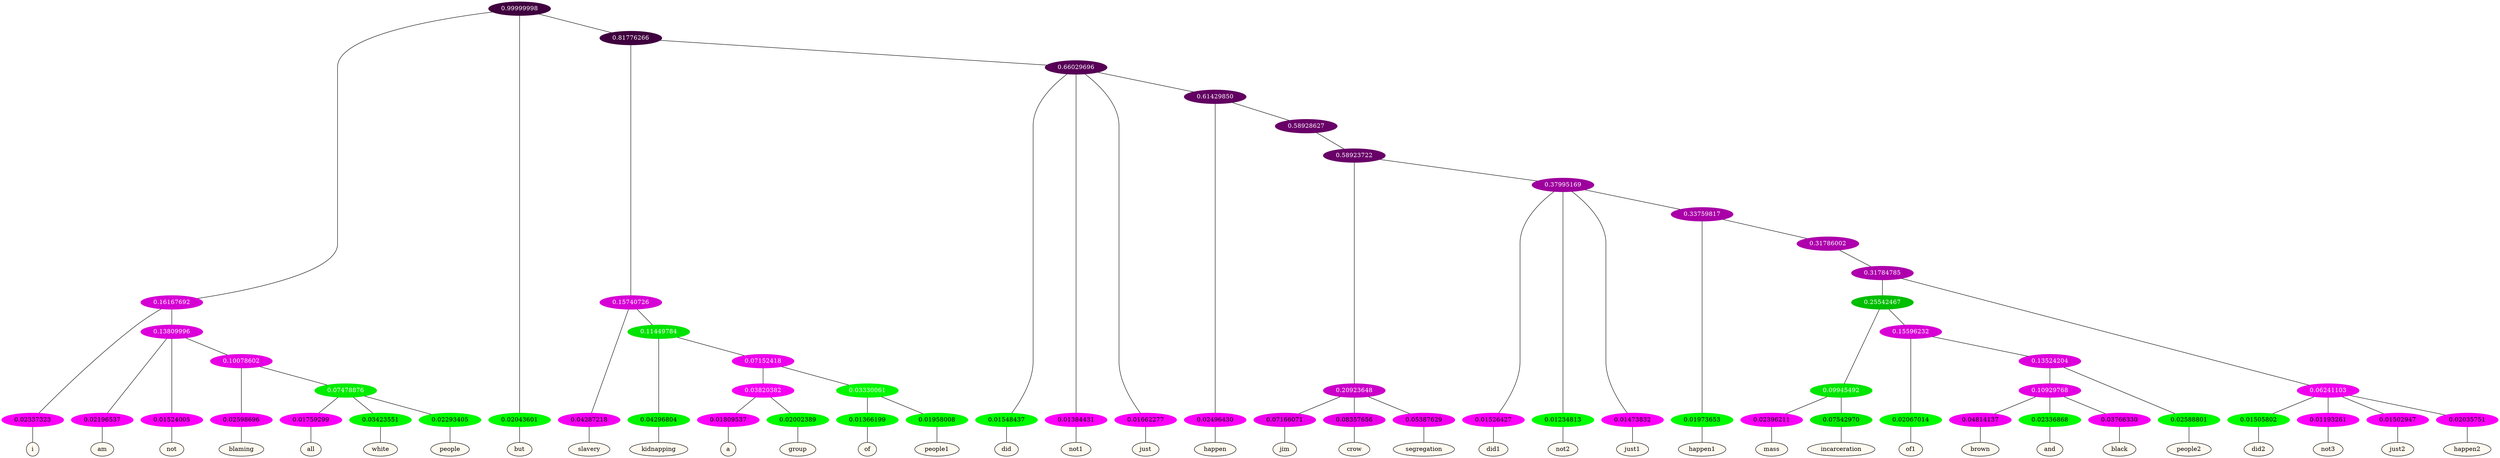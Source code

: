 graph {
	node [format=png height=0.15 nodesep=0.001 ordering=out overlap=prism overlap_scaling=0.01 ranksep=0.001 ratio=0.2 style=filled width=0.15]
	{
		rank=same
		a_w_4 [label=i color=black fillcolor=floralwhite style="filled,solid"]
		a_w_8 [label=am color=black fillcolor=floralwhite style="filled,solid"]
		a_w_9 [label=not color=black fillcolor=floralwhite style="filled,solid"]
		a_w_17 [label=blaming color=black fillcolor=floralwhite style="filled,solid"]
		a_w_23 [label=all color=black fillcolor=floralwhite style="filled,solid"]
		a_w_24 [label=white color=black fillcolor=floralwhite style="filled,solid"]
		a_w_25 [label=people color=black fillcolor=floralwhite style="filled,solid"]
		a_w_2 [label=but color=black fillcolor=floralwhite style="filled,solid"]
		a_w_11 [label=slavery color=black fillcolor=floralwhite style="filled,solid"]
		a_w_19 [label=kidnapping color=black fillcolor=floralwhite style="filled,solid"]
		a_w_29 [label=a color=black fillcolor=floralwhite style="filled,solid"]
		a_w_30 [label=group color=black fillcolor=floralwhite style="filled,solid"]
		a_w_31 [label=of color=black fillcolor=floralwhite style="filled,solid"]
		a_w_32 [label=people1 color=black fillcolor=floralwhite style="filled,solid"]
		a_w_13 [label=did color=black fillcolor=floralwhite style="filled,solid"]
		a_w_14 [label=not1 color=black fillcolor=floralwhite style="filled,solid"]
		a_w_15 [label=just color=black fillcolor=floralwhite style="filled,solid"]
		a_w_21 [label=happen color=black fillcolor=floralwhite style="filled,solid"]
		a_w_35 [label=jim color=black fillcolor=floralwhite style="filled,solid"]
		a_w_36 [label=crow color=black fillcolor=floralwhite style="filled,solid"]
		a_w_37 [label=segregation color=black fillcolor=floralwhite style="filled,solid"]
		a_w_38 [label=did1 color=black fillcolor=floralwhite style="filled,solid"]
		a_w_39 [label=not2 color=black fillcolor=floralwhite style="filled,solid"]
		a_w_40 [label=just1 color=black fillcolor=floralwhite style="filled,solid"]
		a_w_42 [label=happen1 color=black fillcolor=floralwhite style="filled,solid"]
		a_w_53 [label=mass color=black fillcolor=floralwhite style="filled,solid"]
		a_w_54 [label=incarceration color=black fillcolor=floralwhite style="filled,solid"]
		a_w_55 [label=of1 color=black fillcolor=floralwhite style="filled,solid"]
		a_w_59 [label=brown color=black fillcolor=floralwhite style="filled,solid"]
		a_w_60 [label=and color=black fillcolor=floralwhite style="filled,solid"]
		a_w_61 [label=black color=black fillcolor=floralwhite style="filled,solid"]
		a_w_58 [label=people2 color=black fillcolor=floralwhite style="filled,solid"]
		a_w_49 [label=did2 color=black fillcolor=floralwhite style="filled,solid"]
		a_w_50 [label=not3 color=black fillcolor=floralwhite style="filled,solid"]
		a_w_51 [label=just2 color=black fillcolor=floralwhite style="filled,solid"]
		a_w_52 [label=happen2 color=black fillcolor=floralwhite style="filled,solid"]
	}
	a_n_4 -- a_w_4
	a_n_8 -- a_w_8
	a_n_9 -- a_w_9
	a_n_17 -- a_w_17
	a_n_23 -- a_w_23
	a_n_24 -- a_w_24
	a_n_25 -- a_w_25
	a_n_2 -- a_w_2
	a_n_11 -- a_w_11
	a_n_19 -- a_w_19
	a_n_29 -- a_w_29
	a_n_30 -- a_w_30
	a_n_31 -- a_w_31
	a_n_32 -- a_w_32
	a_n_13 -- a_w_13
	a_n_14 -- a_w_14
	a_n_15 -- a_w_15
	a_n_21 -- a_w_21
	a_n_35 -- a_w_35
	a_n_36 -- a_w_36
	a_n_37 -- a_w_37
	a_n_38 -- a_w_38
	a_n_39 -- a_w_39
	a_n_40 -- a_w_40
	a_n_42 -- a_w_42
	a_n_53 -- a_w_53
	a_n_54 -- a_w_54
	a_n_55 -- a_w_55
	a_n_59 -- a_w_59
	a_n_60 -- a_w_60
	a_n_61 -- a_w_61
	a_n_58 -- a_w_58
	a_n_49 -- a_w_49
	a_n_50 -- a_w_50
	a_n_51 -- a_w_51
	a_n_52 -- a_w_52
	{
		rank=same
		a_n_4 [label=0.02337323 color="0.835 1.000 0.977" fontcolor=black]
		a_n_8 [label=0.02196537 color="0.835 1.000 0.978" fontcolor=black]
		a_n_9 [label=0.01524005 color="0.835 1.000 0.985" fontcolor=black]
		a_n_17 [label=0.02598696 color="0.835 1.000 0.974" fontcolor=black]
		a_n_23 [label=0.01759299 color="0.835 1.000 0.982" fontcolor=black]
		a_n_24 [label=0.03423551 color="0.334 1.000 0.966" fontcolor=black]
		a_n_25 [label=0.02293405 color="0.334 1.000 0.977" fontcolor=black]
		a_n_2 [label=0.02043601 color="0.334 1.000 0.980" fontcolor=black]
		a_n_11 [label=0.04287218 color="0.835 1.000 0.957" fontcolor=black]
		a_n_19 [label=0.04296804 color="0.334 1.000 0.957" fontcolor=black]
		a_n_29 [label=0.01809537 color="0.835 1.000 0.982" fontcolor=black]
		a_n_30 [label=0.02002389 color="0.334 1.000 0.980" fontcolor=black]
		a_n_31 [label=0.01366199 color="0.334 1.000 0.986" fontcolor=black]
		a_n_32 [label=0.01958008 color="0.334 1.000 0.980" fontcolor=black]
		a_n_13 [label=0.01548437 color="0.334 1.000 0.985" fontcolor=black]
		a_n_14 [label=0.01384431 color="0.835 1.000 0.986" fontcolor=black]
		a_n_15 [label=0.01662277 color="0.835 1.000 0.983" fontcolor=black]
		a_n_21 [label=0.02496430 color="0.835 1.000 0.975" fontcolor=black]
		a_n_35 [label=0.07166071 color="0.835 1.000 0.928" fontcolor=black]
		a_n_36 [label=0.08357656 color="0.835 1.000 0.916" fontcolor=black]
		a_n_37 [label=0.05387629 color="0.835 1.000 0.946" fontcolor=black]
		a_n_38 [label=0.01526427 color="0.835 1.000 0.985" fontcolor=black]
		a_n_39 [label=0.01234813 color="0.334 1.000 0.988" fontcolor=black]
		a_n_40 [label=0.01473832 color="0.835 1.000 0.985" fontcolor=black]
		a_n_42 [label=0.01973653 color="0.334 1.000 0.980" fontcolor=black]
		a_n_53 [label=0.02396211 color="0.835 1.000 0.976" fontcolor=black]
		a_n_54 [label=0.07542970 color="0.334 1.000 0.925" fontcolor=black]
		a_n_55 [label=0.02067014 color="0.334 1.000 0.979" fontcolor=black]
		a_n_59 [label=0.04814137 color="0.835 1.000 0.952" fontcolor=black]
		a_n_60 [label=0.02336868 color="0.334 1.000 0.977" fontcolor=black]
		a_n_61 [label=0.03766330 color="0.835 1.000 0.962" fontcolor=black]
		a_n_58 [label=0.02588801 color="0.334 1.000 0.974" fontcolor=black]
		a_n_49 [label=0.01505802 color="0.334 1.000 0.985" fontcolor=black]
		a_n_50 [label=0.01193261 color="0.835 1.000 0.988" fontcolor=black]
		a_n_51 [label=0.01502947 color="0.835 1.000 0.985" fontcolor=black]
		a_n_52 [label=0.02035751 color="0.835 1.000 0.980" fontcolor=black]
	}
	a_n_0 [label=0.99999998 color="0.835 1.000 0.250" fontcolor=grey99]
	a_n_1 [label=0.16167692 color="0.835 1.000 0.838" fontcolor=grey99]
	a_n_0 -- a_n_1
	a_n_0 -- a_n_2
	a_n_3 [label=0.81776266 color="0.835 1.000 0.250" fontcolor=grey99]
	a_n_0 -- a_n_3
	a_n_1 -- a_n_4
	a_n_5 [label=0.13809996 color="0.835 1.000 0.862" fontcolor=grey99]
	a_n_1 -- a_n_5
	a_n_6 [label=0.15740726 color="0.835 1.000 0.843" fontcolor=grey99]
	a_n_3 -- a_n_6
	a_n_7 [label=0.66029696 color="0.835 1.000 0.340" fontcolor=grey99]
	a_n_3 -- a_n_7
	a_n_5 -- a_n_8
	a_n_5 -- a_n_9
	a_n_10 [label=0.10078602 color="0.835 1.000 0.899" fontcolor=grey99]
	a_n_5 -- a_n_10
	a_n_6 -- a_n_11
	a_n_12 [label=0.11449784 color="0.334 1.000 0.886" fontcolor=grey99]
	a_n_6 -- a_n_12
	a_n_7 -- a_n_13
	a_n_7 -- a_n_14
	a_n_7 -- a_n_15
	a_n_16 [label=0.61429850 color="0.835 1.000 0.386" fontcolor=grey99]
	a_n_7 -- a_n_16
	a_n_10 -- a_n_17
	a_n_18 [label=0.07478876 color="0.334 1.000 0.925" fontcolor=grey99]
	a_n_10 -- a_n_18
	a_n_12 -- a_n_19
	a_n_20 [label=0.07152418 color="0.835 1.000 0.928" fontcolor=grey99]
	a_n_12 -- a_n_20
	a_n_16 -- a_n_21
	a_n_22 [label=0.58928627 color="0.835 1.000 0.411" fontcolor=grey99]
	a_n_16 -- a_n_22
	a_n_18 -- a_n_23
	a_n_18 -- a_n_24
	a_n_18 -- a_n_25
	a_n_26 [label=0.03820382 color="0.835 1.000 0.962" fontcolor=grey99]
	a_n_20 -- a_n_26
	a_n_27 [label=0.03330061 color="0.334 1.000 0.967" fontcolor=grey99]
	a_n_20 -- a_n_27
	a_n_28 [label=0.58923722 color="0.835 1.000 0.411" fontcolor=grey99]
	a_n_22 -- a_n_28
	a_n_26 -- a_n_29
	a_n_26 -- a_n_30
	a_n_27 -- a_n_31
	a_n_27 -- a_n_32
	a_n_33 [label=0.20923648 color="0.835 1.000 0.791" fontcolor=grey99]
	a_n_28 -- a_n_33
	a_n_34 [label=0.37995169 color="0.835 1.000 0.620" fontcolor=grey99]
	a_n_28 -- a_n_34
	a_n_33 -- a_n_35
	a_n_33 -- a_n_36
	a_n_33 -- a_n_37
	a_n_34 -- a_n_38
	a_n_34 -- a_n_39
	a_n_34 -- a_n_40
	a_n_41 [label=0.33759817 color="0.835 1.000 0.662" fontcolor=grey99]
	a_n_34 -- a_n_41
	a_n_41 -- a_n_42
	a_n_43 [label=0.31786002 color="0.835 1.000 0.682" fontcolor=grey99]
	a_n_41 -- a_n_43
	a_n_44 [label=0.31784785 color="0.835 1.000 0.682" fontcolor=grey99]
	a_n_43 -- a_n_44
	a_n_45 [label=0.25542467 color="0.334 1.000 0.745" fontcolor=grey99]
	a_n_44 -- a_n_45
	a_n_46 [label=0.06241103 color="0.835 1.000 0.938" fontcolor=grey99]
	a_n_44 -- a_n_46
	a_n_47 [label=0.09945492 color="0.334 1.000 0.901" fontcolor=grey99]
	a_n_45 -- a_n_47
	a_n_48 [label=0.15596232 color="0.835 1.000 0.844" fontcolor=grey99]
	a_n_45 -- a_n_48
	a_n_46 -- a_n_49
	a_n_46 -- a_n_50
	a_n_46 -- a_n_51
	a_n_46 -- a_n_52
	a_n_47 -- a_n_53
	a_n_47 -- a_n_54
	a_n_48 -- a_n_55
	a_n_56 [label=0.13524204 color="0.835 1.000 0.865" fontcolor=grey99]
	a_n_48 -- a_n_56
	a_n_57 [label=0.10929768 color="0.835 1.000 0.891" fontcolor=grey99]
	a_n_56 -- a_n_57
	a_n_56 -- a_n_58
	a_n_57 -- a_n_59
	a_n_57 -- a_n_60
	a_n_57 -- a_n_61
}
